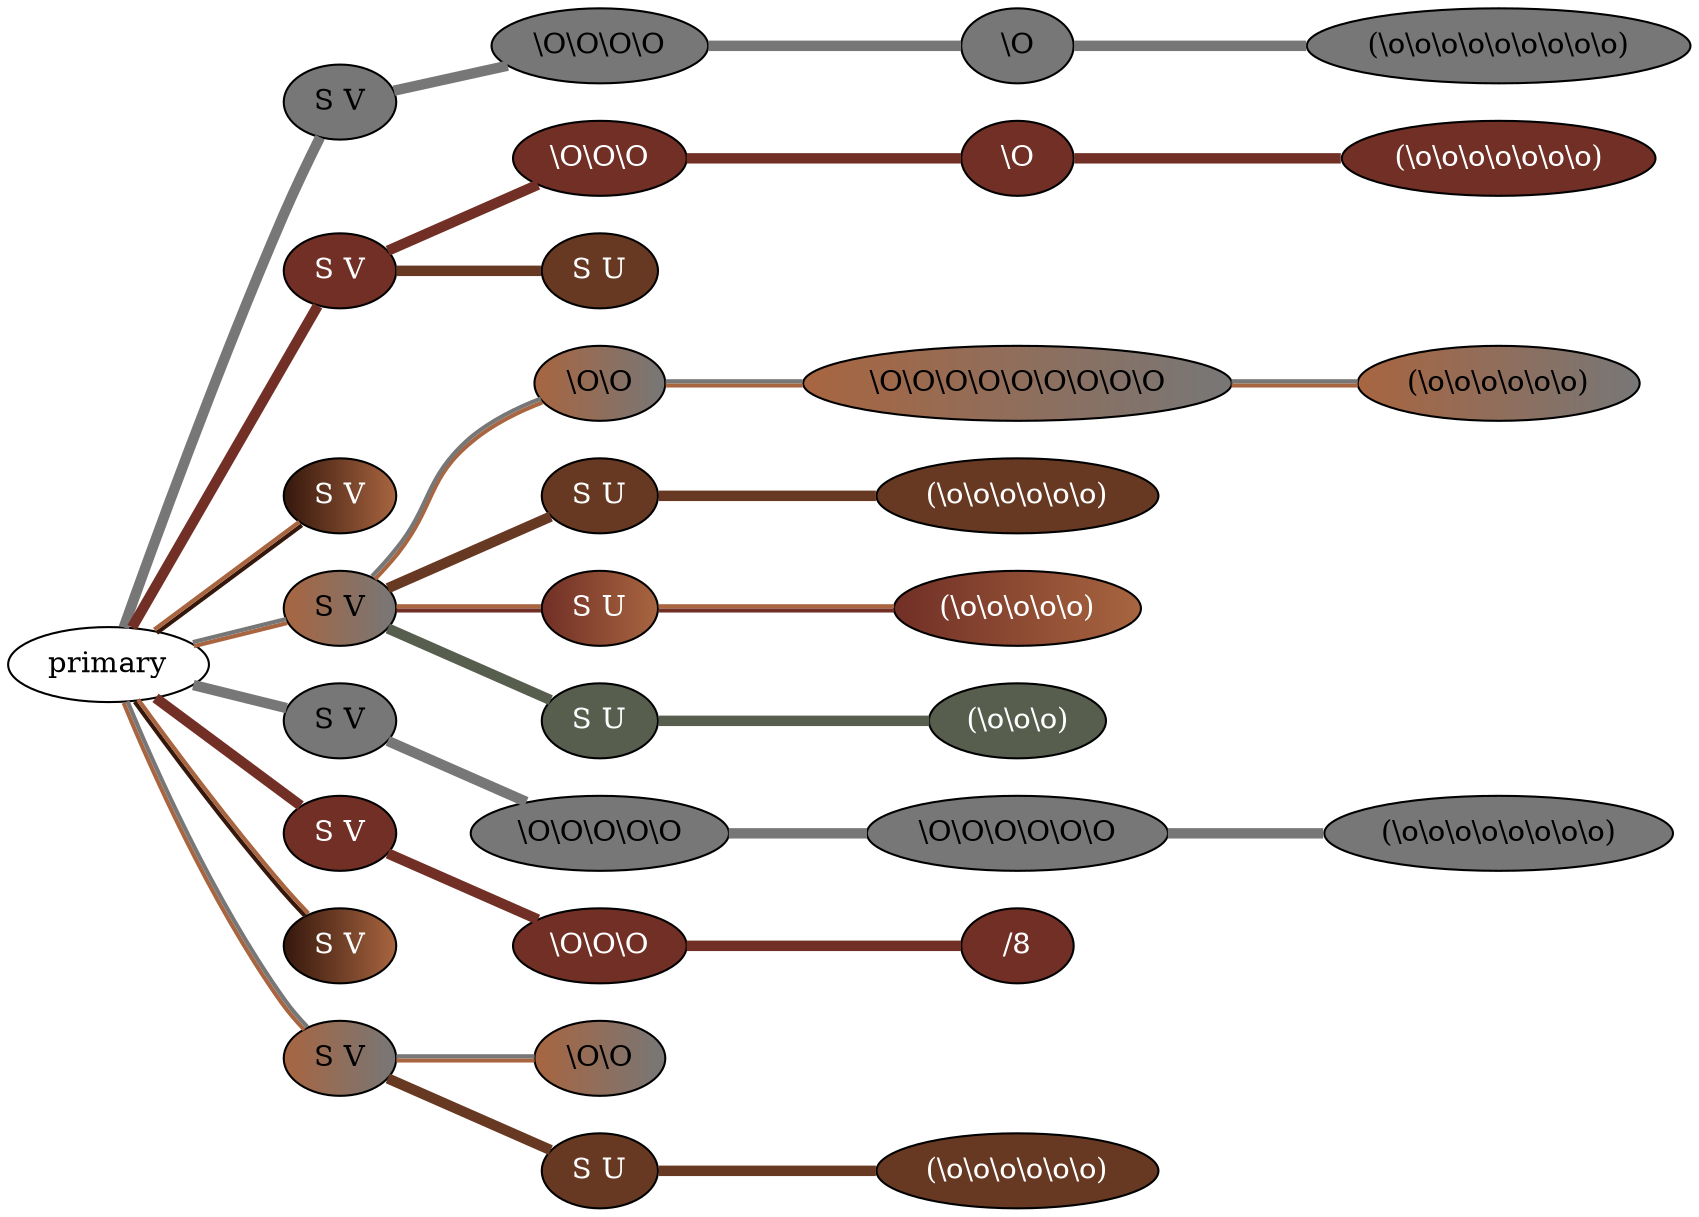 graph {
 graph [rankdir=LR]
"1" [qtype="pendant_node", pendant_colors="#777777", pendant_ply="S", pendant_attach="V", pendant_length="75.0", label="S V", style=filled, fillcolor="#777777", fontcolor="#000000"]
"primary" -- "1" [qtype="pendant_link",penwidth=5,color="#777777"]
"1:0" [qtype="knot_node", knot_value="4", knot_type="S", knot_position="15.0", knot_spin="Z", label="\\O\\O\\O\\O", style=filled, fillcolor="#777777" , fontcolor="#000000"]
"1" -- "1:0" [qtype="knot_link",penwidth=5,color="#777777"]
"1:1" [qtype="knot_node", knot_value="1", knot_type="S", knot_position="23.0", knot_spin="Z", label="\\O", style=filled, fillcolor="#777777" , fontcolor="#000000"]
"1:0" -- "1:1" [qtype="knot_link",penwidth=5,color="#777777"]
"1:2" [qtype="knot_node", knot_value="9", knot_type="L", knot_position="31.0", knot_spin="Z", label="(\\o\\o\\o\\o\\o\\o\\o\\o\\o)", style=filled, fillcolor="#777777" , fontcolor="#000000"]
"1:1" -- "1:2" [qtype="knot_link",penwidth=5,color="#777777"]
"2" [qtype="pendant_node", pendant_colors="#712F26", pendant_ply="S", pendant_attach="V", pendant_length="70.0", label="S V", style=filled, fillcolor="#712F26", fontcolor="#ffffff"]
"primary" -- "2" [qtype="pendant_link",penwidth=5,color="#712F26"]
"2:0" [qtype="knot_node", knot_value="3", knot_type="S", knot_position="14.0", knot_spin="Z", label="\\O\\O\\O", style=filled, fillcolor="#712F26" , fontcolor="#ffffff"]
"2" -- "2:0" [qtype="knot_link",penwidth=5,color="#712F26"]
"2:1" [qtype="knot_node", knot_value="1", knot_type="S", knot_position="22.0", knot_spin="Z", label="\\O", style=filled, fillcolor="#712F26" , fontcolor="#ffffff"]
"2:0" -- "2:1" [qtype="knot_link",penwidth=5,color="#712F26"]
"2:2" [qtype="knot_node", knot_value="7", knot_type="L", knot_position="30.0", knot_spin="Z", label="(\\o\\o\\o\\o\\o\\o\\o)", style=filled, fillcolor="#712F26" , fontcolor="#ffffff"]
"2:1" -- "2:2" [qtype="knot_link",penwidth=5,color="#712F26"]
"2s1" [qtype="pendant_node", pendant_colors="#673923", pendant_ply="S", pendant_attach="U", pendant_length="3.5", label="S U", style=filled, fillcolor="#673923", fontcolor="#ffffff"]
"2" -- "2s1" [qtype="pendant_link",penwidth=5,color="#673923"]
"3" [qtype="pendant_node", pendant_colors="#35170C:#A86540", pendant_ply="S", pendant_attach="V", pendant_length="1.5", label="S V", style=filled, fillcolor="#35170C:#A86540", fontcolor="#ffffff"]
"primary" -- "3" [qtype="pendant_link",penwidth=2,color="#35170C:#A86540"]
"4" [qtype="pendant_node", pendant_colors="#A86540:#777777", pendant_ply="S", pendant_attach="V", pendant_length="56.0", label="S V", style=filled, fillcolor="#A86540:#777777", fontcolor="#000000"]
"primary" -- "4" [qtype="pendant_link",penwidth=2,color="#A86540:#777777"]
"4:0" [qtype="knot_node", knot_value="2", knot_type="S", knot_position="14.0", knot_spin="Z", label="\\O\\O", style=filled, fillcolor="#A86540:#777777" , fontcolor="#000000"]
"4" -- "4:0" [qtype="knot_link",penwidth=2,color="#A86540:#777777"]
"4:1" [qtype="knot_node", knot_value="9", knot_type="S", knot_position="23.5", knot_spin="Z", label="\\O\\O\\O\\O\\O\\O\\O\\O\\O", style=filled, fillcolor="#A86540:#777777" , fontcolor="#000000"]
"4:0" -- "4:1" [qtype="knot_link",penwidth=2,color="#A86540:#777777"]
"4:2" [qtype="knot_node", knot_value="6", knot_type="L", knot_position="28.5", knot_spin="Z", label="(\\o\\o\\o\\o\\o\\o)", style=filled, fillcolor="#A86540:#777777" , fontcolor="#000000"]
"4:1" -- "4:2" [qtype="knot_link",penwidth=2,color="#A86540:#777777"]
"4s1" [qtype="pendant_node", pendant_colors="#673923", pendant_ply="S", pendant_attach="U", pendant_length="60.0", label="S U", style=filled, fillcolor="#673923", fontcolor="#ffffff"]
"4" -- "4s1" [qtype="pendant_link",penwidth=5,color="#673923"]
"4s1:0" [qtype="knot_node", knot_value="6", knot_type="L", knot_position="27.0", knot_spin="Z", label="(\\o\\o\\o\\o\\o\\o)", style=filled, fillcolor="#673923" , fontcolor="#ffffff"]
"4s1" -- "4s1:0" [qtype="knot_link",penwidth=5,color="#673923"]
"4s2" [qtype="pendant_node", pendant_colors="#712F26:#A86540", pendant_ply="S", pendant_attach="U", pendant_length="75.0", label="S U", style=filled, fillcolor="#712F26:#A86540", fontcolor="#ffffff"]
"4" -- "4s2" [qtype="pendant_link",penwidth=2,color="#712F26:#A86540"]
"4s2:0" [qtype="knot_node", knot_value="5", knot_type="L", knot_position="28.5", knot_spin="Z", label="(\\o\\o\\o\\o\\o)", style=filled, fillcolor="#712F26:#A86540" , fontcolor="#ffffff"]
"4s2" -- "4s2:0" [qtype="knot_link",penwidth=2,color="#712F26:#A86540"]
"4s3" [qtype="pendant_node", pendant_colors="#575E4E", pendant_ply="S", pendant_attach="U", pendant_length="32.0", label="S U", style=filled, fillcolor="#575E4E", fontcolor="#ffffff"]
"4" -- "4s3" [qtype="pendant_link",penwidth=5,color="#575E4E"]
"4s3:0" [qtype="knot_node", knot_value="3", knot_type="L", knot_position="26.5", knot_spin="Z", label="(\\o\\o\\o)", style=filled, fillcolor="#575E4E" , fontcolor="#ffffff"]
"4s3" -- "4s3:0" [qtype="knot_link",penwidth=5,color="#575E4E"]
"5" [qtype="pendant_node", pendant_colors="#777777", pendant_ply="S", pendant_attach="V", pendant_length="72.0", label="S V", style=filled, fillcolor="#777777", fontcolor="#000000"]
"primary" -- "5" [qtype="pendant_link",penwidth=5,color="#777777"]
"5:0" [qtype="knot_node", knot_value="5", knot_type="S", knot_position="15.0", knot_spin="Z", label="\\O\\O\\O\\O\\O", style=filled, fillcolor="#777777" , fontcolor="#000000"]
"5" -- "5:0" [qtype="knot_link",penwidth=5,color="#777777"]
"5:1" [qtype="knot_node", knot_value="6", knot_type="S", knot_position="22.0", knot_spin="Z", label="\\O\\O\\O\\O\\O\\O", style=filled, fillcolor="#777777" , fontcolor="#000000"]
"5:0" -- "5:1" [qtype="knot_link",penwidth=5,color="#777777"]
"5:2" [qtype="knot_node", knot_value="8", knot_type="L", knot_position="30.0", knot_spin="Z", label="(\\o\\o\\o\\o\\o\\o\\o\\o)", style=filled, fillcolor="#777777" , fontcolor="#000000"]
"5:1" -- "5:2" [qtype="knot_link",penwidth=5,color="#777777"]
"6" [qtype="pendant_node", pendant_colors="#712F26", pendant_ply="S", pendant_attach="V", pendant_length="69.0", label="S V", style=filled, fillcolor="#712F26", fontcolor="#ffffff"]
"primary" -- "6" [qtype="pendant_link",penwidth=5,color="#712F26"]
"6:0" [qtype="knot_node", knot_value="3", knot_type="S", knot_position="14.0", knot_spin="Z", label="\\O\\O\\O", style=filled, fillcolor="#712F26" , fontcolor="#ffffff"]
"6" -- "6:0" [qtype="knot_link",penwidth=5,color="#712F26"]
"6:1" [qtype="knot_node", knot_value="1", knot_type="E", knot_position="30.0", knot_spin="S", label="/8", style=filled, fillcolor="#712F26" , fontcolor="#ffffff"]
"6:0" -- "6:1" [qtype="knot_link",penwidth=5,color="#712F26"]
"7" [qtype="pendant_node", pendant_colors="#35170C:#A86540", pendant_ply="S", pendant_attach="V", pendant_length="0.5", label="S V", style=filled, fillcolor="#35170C:#A86540", fontcolor="#ffffff"]
"primary" -- "7" [qtype="pendant_link",penwidth=2,color="#35170C:#A86540"]
"8" [qtype="pendant_node", pendant_colors="#A86540:#777777", pendant_ply="S", pendant_attach="V", pendant_length="14.5", label="S V", style=filled, fillcolor="#A86540:#777777", fontcolor="#000000"]
"primary" -- "8" [qtype="pendant_link",penwidth=2,color="#A86540:#777777"]
"8:0" [qtype="knot_node", knot_value="2", knot_type="S", knot_position="14.0", knot_spin="Z", label="\\O\\O", style=filled, fillcolor="#A86540:#777777" , fontcolor="#000000"]
"8" -- "8:0" [qtype="knot_link",penwidth=2,color="#A86540:#777777"]
"8s1" [qtype="pendant_node", pendant_colors="#673923", pendant_ply="S", pendant_attach="U", pendant_length="54.0", label="S U", style=filled, fillcolor="#673923", fontcolor="#ffffff"]
"8" -- "8s1" [qtype="pendant_link",penwidth=5,color="#673923"]
"8s1:0" [qtype="knot_node", knot_value="6", knot_type="L", knot_position="28.0", knot_spin="Z", label="(\\o\\o\\o\\o\\o\\o)", style=filled, fillcolor="#673923" , fontcolor="#ffffff"]
"8s1" -- "8s1:0" [qtype="knot_link",penwidth=5,color="#673923"]
}
